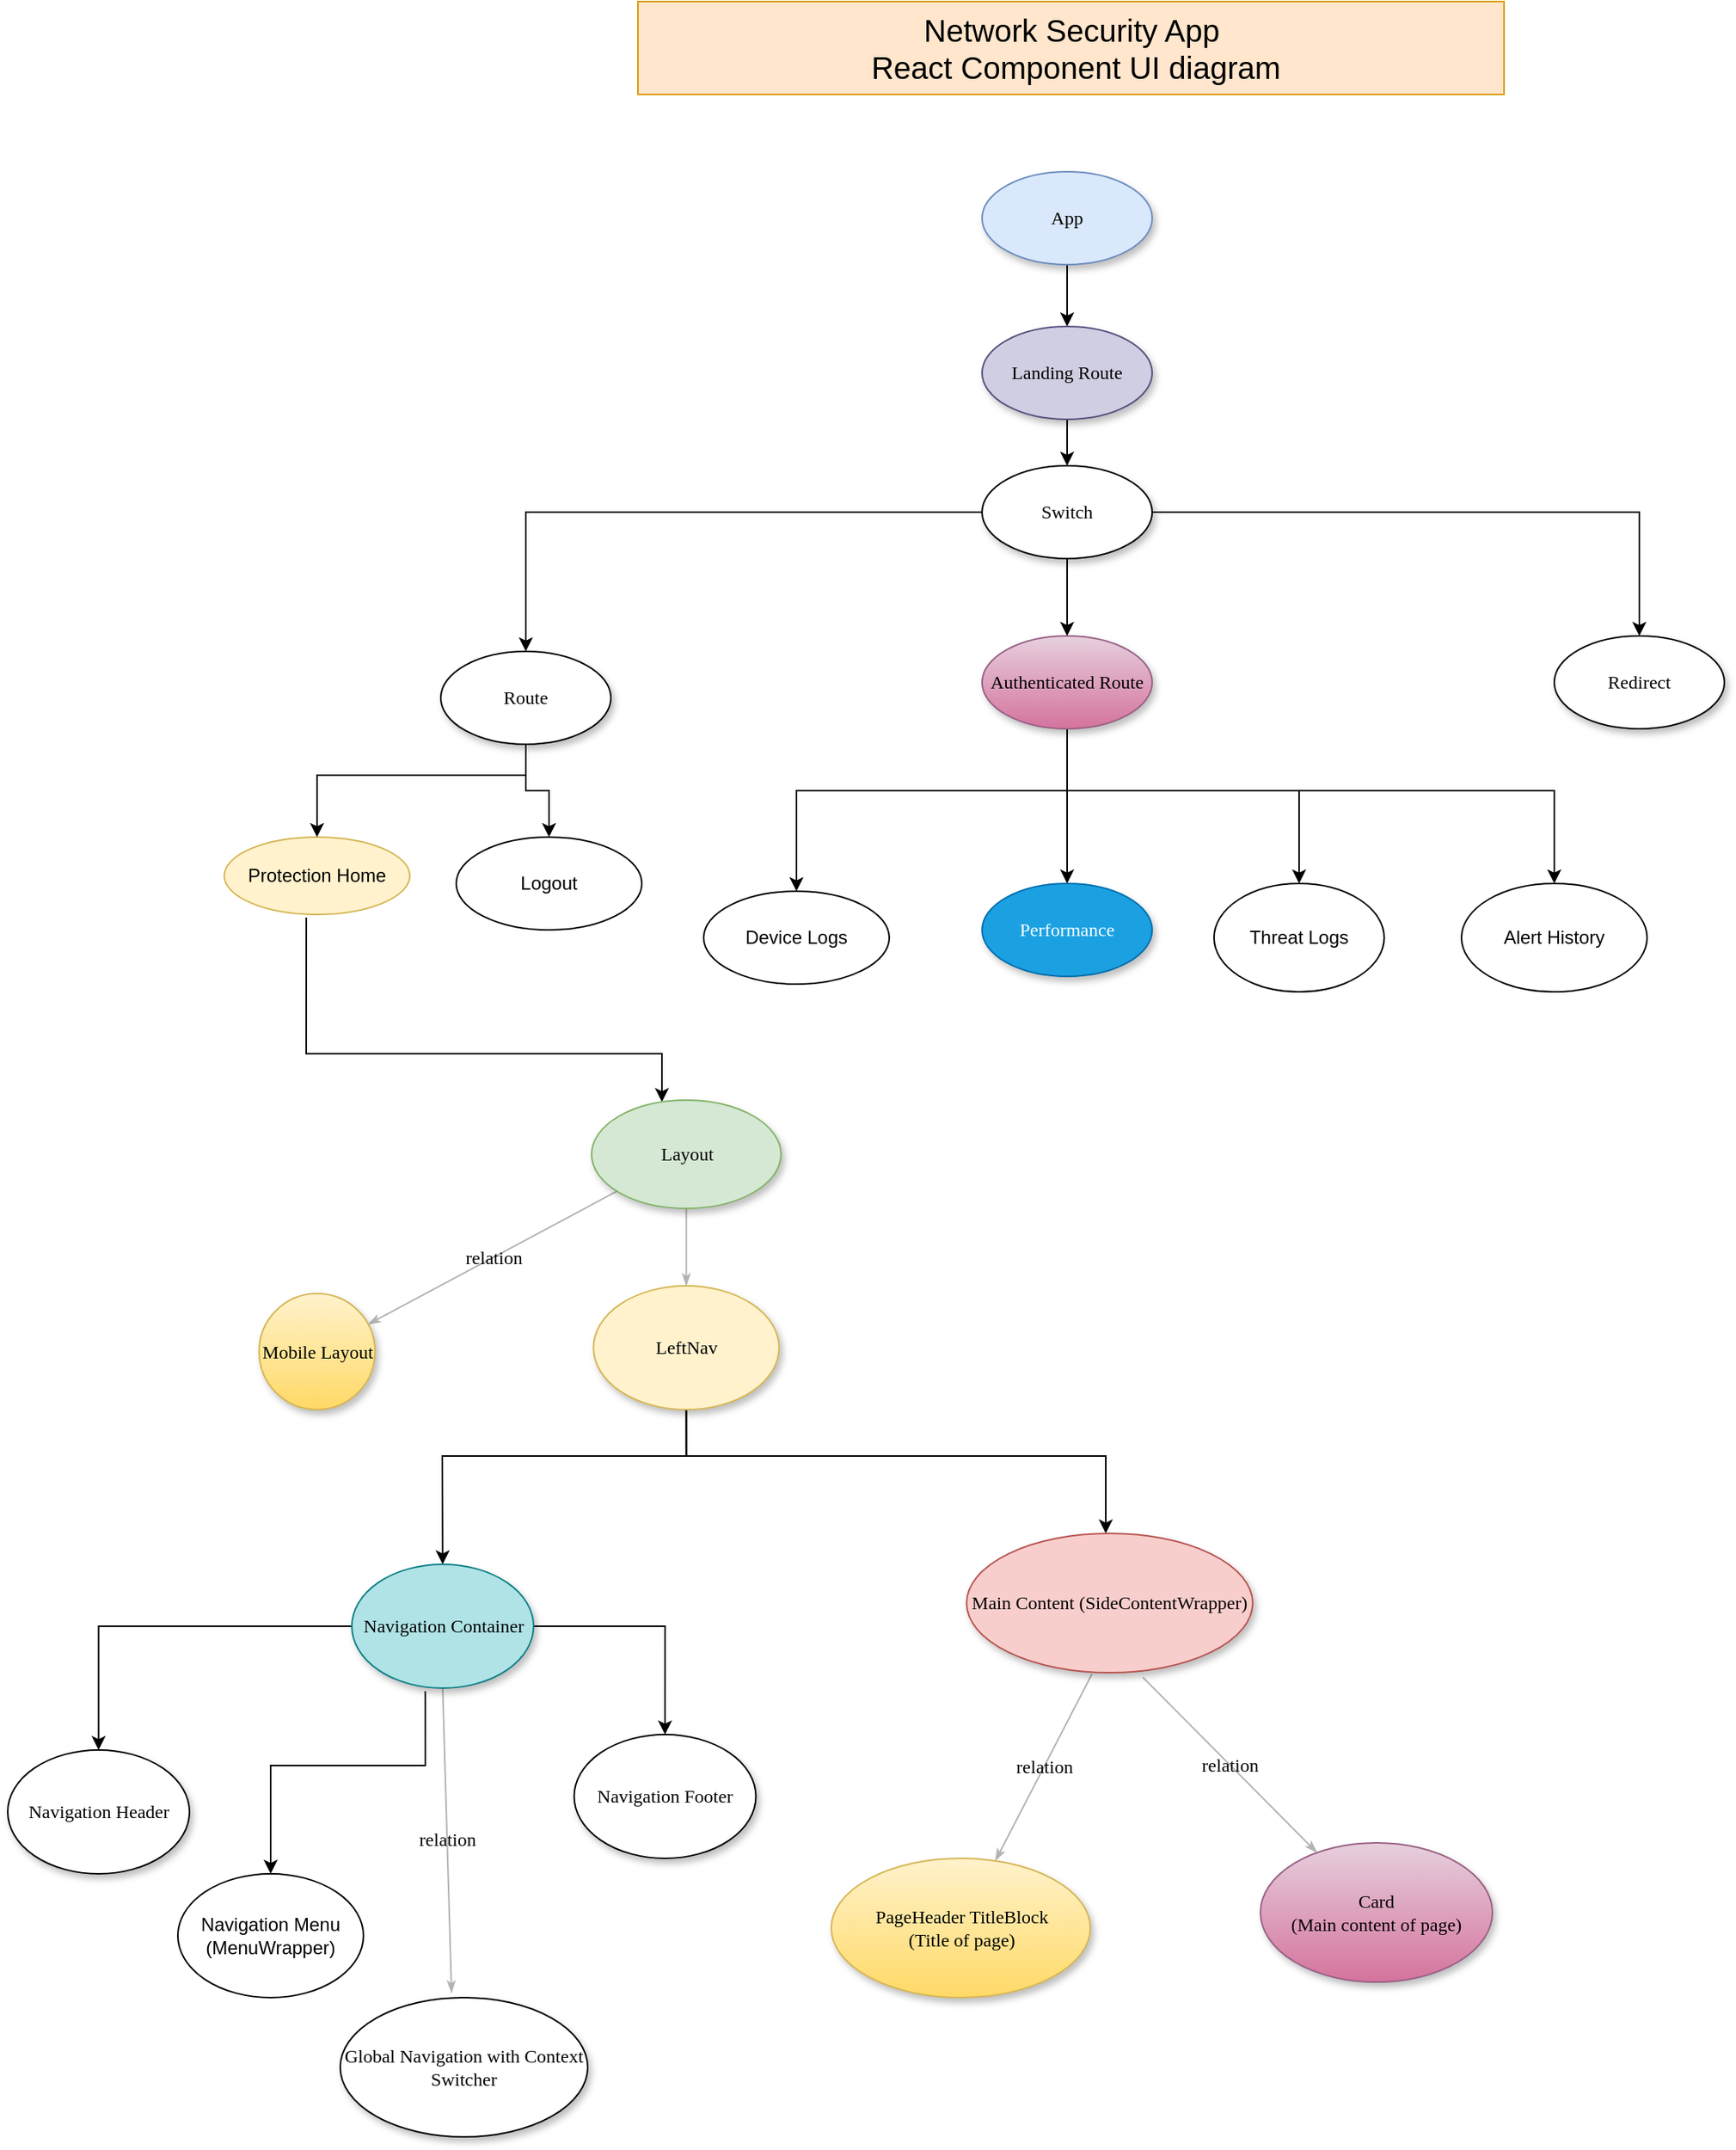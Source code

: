 <mxfile version="14.4.4" type="github">
  <diagram name="Page-1" id="42789a77-a242-8287-6e28-9cd8cfd52e62">
    <mxGraphModel dx="2013" dy="1342" grid="1" gridSize="10" guides="1" tooltips="1" connect="1" arrows="1" fold="1" page="1" pageScale="1" pageWidth="1100" pageHeight="850" background="#ffffff" math="0" shadow="0">
      <root>
        <mxCell id="0" />
        <mxCell id="1" parent="0" />
        <mxCell id="Q6YV-AhHRd9khnx2x_jg-10" value="" style="edgeStyle=orthogonalEdgeStyle;rounded=0;orthogonalLoop=1;jettySize=auto;html=1;" edge="1" parent="1" source="Q6YV-AhHRd9khnx2x_jg-9" target="Q6YV-AhHRd9khnx2x_jg-7">
          <mxGeometry relative="1" as="geometry" />
        </mxCell>
        <mxCell id="1ea317790d2ca983-12" style="edgeStyle=none;rounded=1;html=1;labelBackgroundColor=none;startArrow=none;startFill=0;startSize=5;endArrow=classicThin;endFill=1;endSize=5;jettySize=auto;orthogonalLoop=1;strokeColor=#B3B3B3;strokeWidth=1;fontFamily=Verdana;fontSize=12" parent="1" source="1ea317790d2ca983-1" target="1ea317790d2ca983-2" edge="1">
          <mxGeometry relative="1" as="geometry" />
        </mxCell>
        <mxCell id="1ea317790d2ca983-13" value="relation" style="edgeStyle=none;rounded=1;html=1;labelBackgroundColor=none;startArrow=none;startFill=0;startSize=5;endArrow=classicThin;endFill=1;endSize=5;jettySize=auto;orthogonalLoop=1;strokeColor=#B3B3B3;strokeWidth=1;fontFamily=Verdana;fontSize=12" parent="1" source="1ea317790d2ca983-1" target="1ea317790d2ca983-9" edge="1">
          <mxGeometry relative="1" as="geometry" />
        </mxCell>
        <mxCell id="Q6YV-AhHRd9khnx2x_jg-2" value="" style="edgeStyle=orthogonalEdgeStyle;rounded=0;orthogonalLoop=1;jettySize=auto;html=1;exitX=0.442;exitY=1.04;exitDx=0;exitDy=0;exitPerimeter=0;" edge="1" parent="1" source="Q6YV-AhHRd9khnx2x_jg-25" target="1ea317790d2ca983-1">
          <mxGeometry relative="1" as="geometry">
            <Array as="points">
              <mxPoint x="93" />
              <mxPoint x="323" />
            </Array>
          </mxGeometry>
        </mxCell>
        <mxCell id="1ea317790d2ca983-1" value="Layout" style="ellipse;whiteSpace=wrap;html=1;rounded=0;shadow=1;comic=0;labelBackgroundColor=none;strokeWidth=1;fontFamily=Verdana;fontSize=12;align=center;fillColor=#d5e8d4;strokeColor=#82b366;" parent="1" vertex="1">
          <mxGeometry x="277.5" y="30" width="122.5" height="70" as="geometry" />
        </mxCell>
        <mxCell id="1ea317790d2ca983-21" value="relation" style="edgeStyle=none;rounded=1;html=1;labelBackgroundColor=none;startArrow=none;startFill=0;startSize=5;endArrow=classicThin;endFill=1;endSize=5;jettySize=auto;orthogonalLoop=1;strokeColor=#B3B3B3;strokeWidth=1;fontFamily=Verdana;fontSize=12;exitX=0.438;exitY=1.011;exitDx=0;exitDy=0;exitPerimeter=0;" parent="1" source="Q6YV-AhHRd9khnx2x_jg-34" target="1ea317790d2ca983-7" edge="1">
          <mxGeometry relative="1" as="geometry" />
        </mxCell>
        <mxCell id="1ea317790d2ca983-22" value="relation" style="edgeStyle=none;rounded=1;html=1;labelBackgroundColor=none;startArrow=none;startFill=0;startSize=5;endArrow=classicThin;endFill=1;endSize=5;jettySize=auto;orthogonalLoop=1;strokeColor=#B3B3B3;strokeWidth=1;fontFamily=Verdana;fontSize=12;exitX=0.616;exitY=1.033;exitDx=0;exitDy=0;exitPerimeter=0;" parent="1" source="Q6YV-AhHRd9khnx2x_jg-34" target="1ea317790d2ca983-6" edge="1">
          <mxGeometry relative="1" as="geometry" />
        </mxCell>
        <mxCell id="Q6YV-AhHRd9khnx2x_jg-33" value="" style="edgeStyle=orthogonalEdgeStyle;rounded=0;orthogonalLoop=1;jettySize=auto;html=1;exitX=0.5;exitY=1;exitDx=0;exitDy=0;" edge="1" parent="1" source="1ea317790d2ca983-2" target="Q6YV-AhHRd9khnx2x_jg-32">
          <mxGeometry relative="1" as="geometry">
            <Array as="points">
              <mxPoint x="339" y="260" />
              <mxPoint x="181" y="260" />
            </Array>
          </mxGeometry>
        </mxCell>
        <mxCell id="Q6YV-AhHRd9khnx2x_jg-35" value="" style="edgeStyle=orthogonalEdgeStyle;rounded=0;orthogonalLoop=1;jettySize=auto;html=1;exitX=0.5;exitY=1;exitDx=0;exitDy=0;" edge="1" parent="1" source="1ea317790d2ca983-2" target="Q6YV-AhHRd9khnx2x_jg-34">
          <mxGeometry relative="1" as="geometry">
            <Array as="points">
              <mxPoint x="339" y="260" />
              <mxPoint x="610" y="260" />
            </Array>
          </mxGeometry>
        </mxCell>
        <mxCell id="1ea317790d2ca983-2" value="LeftNav" style="ellipse;whiteSpace=wrap;html=1;rounded=0;shadow=1;comic=0;labelBackgroundColor=none;strokeWidth=1;fontFamily=Verdana;fontSize=12;align=center;fillColor=#fff2cc;strokeColor=#d6b656;" parent="1" vertex="1">
          <mxGeometry x="278.75" y="150" width="120" height="80" as="geometry" />
        </mxCell>
        <mxCell id="1ea317790d2ca983-6" value="&lt;span&gt;Card&lt;br&gt;(Main content of page)&lt;br&gt;&lt;/span&gt;" style="ellipse;whiteSpace=wrap;html=1;rounded=0;shadow=1;comic=0;labelBackgroundColor=none;strokeWidth=1;fontFamily=Verdana;fontSize=12;align=center;gradientColor=#d5739d;fillColor=#e6d0de;strokeColor=#996185;" parent="1" vertex="1">
          <mxGeometry x="710" y="510" width="150" height="90" as="geometry" />
        </mxCell>
        <mxCell id="1ea317790d2ca983-7" value="&lt;span&gt;PageHeader TitleBlock&lt;br&gt;(Title of page)&lt;br&gt;&lt;/span&gt;" style="ellipse;whiteSpace=wrap;html=1;rounded=0;shadow=1;comic=0;labelBackgroundColor=none;strokeWidth=1;fontFamily=Verdana;fontSize=12;align=center;gradientColor=#ffd966;fillColor=#fff2cc;strokeColor=#d6b656;" parent="1" vertex="1">
          <mxGeometry x="432.5" y="520" width="167.5" height="90" as="geometry" />
        </mxCell>
        <mxCell id="1ea317790d2ca983-9" value="Mobile Layout" style="ellipse;whiteSpace=wrap;html=1;rounded=0;shadow=1;comic=0;labelBackgroundColor=none;strokeWidth=1;fontFamily=Verdana;fontSize=12;align=center;gradientColor=#ffd966;fillColor=#fff2cc;strokeColor=#d6b656;" parent="1" vertex="1">
          <mxGeometry x="62.5" y="155" width="75" height="75" as="geometry" />
        </mxCell>
        <mxCell id="Q6YV-AhHRd9khnx2x_jg-4" value="" style="edgeStyle=orthogonalEdgeStyle;rounded=0;orthogonalLoop=1;jettySize=auto;html=1;" edge="1" parent="1" source="Q6YV-AhHRd9khnx2x_jg-3" target="Q6YV-AhHRd9khnx2x_jg-1">
          <mxGeometry relative="1" as="geometry" />
        </mxCell>
        <mxCell id="Q6YV-AhHRd9khnx2x_jg-1" value="Performance" style="ellipse;whiteSpace=wrap;html=1;rounded=0;shadow=1;comic=0;labelBackgroundColor=none;strokeWidth=1;fontFamily=Verdana;fontSize=12;align=center;fillColor=#1ba1e2;strokeColor=#006EAF;fontColor=#ffffff;" vertex="1" parent="1">
          <mxGeometry x="530" y="-110" width="110" height="60" as="geometry" />
        </mxCell>
        <mxCell id="Q6YV-AhHRd9khnx2x_jg-6" value="" style="edgeStyle=orthogonalEdgeStyle;rounded=0;orthogonalLoop=1;jettySize=auto;html=1;" edge="1" parent="1" source="Q6YV-AhHRd9khnx2x_jg-5" target="Q6YV-AhHRd9khnx2x_jg-3">
          <mxGeometry relative="1" as="geometry" />
        </mxCell>
        <mxCell id="Q6YV-AhHRd9khnx2x_jg-20" value="" style="edgeStyle=orthogonalEdgeStyle;rounded=0;orthogonalLoop=1;jettySize=auto;html=1;entryX=0.5;entryY=0;entryDx=0;entryDy=0;" edge="1" parent="1" source="Q6YV-AhHRd9khnx2x_jg-3" target="Q6YV-AhHRd9khnx2x_jg-19">
          <mxGeometry relative="1" as="geometry">
            <mxPoint x="445" y="-160" as="targetPoint" />
            <Array as="points">
              <mxPoint x="585" y="-170" />
              <mxPoint x="410" y="-170" />
            </Array>
          </mxGeometry>
        </mxCell>
        <mxCell id="Q6YV-AhHRd9khnx2x_jg-21" value="" style="edgeStyle=orthogonalEdgeStyle;rounded=0;orthogonalLoop=1;jettySize=auto;html=1;" edge="1" parent="1" source="Q6YV-AhHRd9khnx2x_jg-3" target="Q6YV-AhHRd9khnx2x_jg-22">
          <mxGeometry relative="1" as="geometry">
            <mxPoint x="710" y="-90" as="targetPoint" />
            <Array as="points">
              <mxPoint x="585" y="-170" />
              <mxPoint x="735" y="-170" />
            </Array>
          </mxGeometry>
        </mxCell>
        <mxCell id="Q6YV-AhHRd9khnx2x_jg-23" value="" style="edgeStyle=orthogonalEdgeStyle;rounded=0;orthogonalLoop=1;jettySize=auto;html=1;" edge="1" parent="1" source="Q6YV-AhHRd9khnx2x_jg-3" target="Q6YV-AhHRd9khnx2x_jg-24">
          <mxGeometry relative="1" as="geometry">
            <mxPoint x="850" y="-110" as="targetPoint" />
            <Array as="points">
              <mxPoint x="585" y="-170" />
              <mxPoint x="900" y="-170" />
            </Array>
          </mxGeometry>
        </mxCell>
        <mxCell id="Q6YV-AhHRd9khnx2x_jg-3" value="Authenticated Route" style="ellipse;whiteSpace=wrap;html=1;rounded=0;shadow=1;comic=0;labelBackgroundColor=none;strokeWidth=1;fontFamily=Verdana;fontSize=12;align=center;gradientColor=#d5739d;fillColor=#e6d0de;strokeColor=#996185;" vertex="1" parent="1">
          <mxGeometry x="530" y="-270" width="110" height="60" as="geometry" />
        </mxCell>
        <mxCell id="Q6YV-AhHRd9khnx2x_jg-8" value="" style="edgeStyle=orthogonalEdgeStyle;rounded=0;orthogonalLoop=1;jettySize=auto;html=1;" edge="1" parent="1" source="Q6YV-AhHRd9khnx2x_jg-7" target="Q6YV-AhHRd9khnx2x_jg-5">
          <mxGeometry relative="1" as="geometry" />
        </mxCell>
        <mxCell id="Q6YV-AhHRd9khnx2x_jg-12" value="" style="edgeStyle=orthogonalEdgeStyle;rounded=0;orthogonalLoop=1;jettySize=auto;html=1;" edge="1" parent="1" source="Q6YV-AhHRd9khnx2x_jg-5" target="Q6YV-AhHRd9khnx2x_jg-11">
          <mxGeometry relative="1" as="geometry" />
        </mxCell>
        <mxCell id="Q6YV-AhHRd9khnx2x_jg-14" value="" style="edgeStyle=orthogonalEdgeStyle;rounded=0;orthogonalLoop=1;jettySize=auto;html=1;" edge="1" parent="1" source="Q6YV-AhHRd9khnx2x_jg-5" target="Q6YV-AhHRd9khnx2x_jg-13">
          <mxGeometry relative="1" as="geometry" />
        </mxCell>
        <mxCell id="Q6YV-AhHRd9khnx2x_jg-5" value="Switch" style="ellipse;whiteSpace=wrap;html=1;rounded=0;shadow=1;comic=0;labelBackgroundColor=none;strokeWidth=1;fontFamily=Verdana;fontSize=12;align=center;" vertex="1" parent="1">
          <mxGeometry x="530" y="-380" width="110" height="60" as="geometry" />
        </mxCell>
        <mxCell id="Q6YV-AhHRd9khnx2x_jg-7" value="Landing Route" style="ellipse;whiteSpace=wrap;html=1;rounded=0;shadow=1;comic=0;labelBackgroundColor=none;strokeWidth=1;fontFamily=Verdana;fontSize=12;align=center;fillColor=#d0cee2;strokeColor=#56517e;" vertex="1" parent="1">
          <mxGeometry x="530" y="-470" width="110" height="60" as="geometry" />
        </mxCell>
        <mxCell id="Q6YV-AhHRd9khnx2x_jg-9" value="App" style="ellipse;whiteSpace=wrap;html=1;rounded=0;shadow=1;comic=0;labelBackgroundColor=none;strokeWidth=1;fontFamily=Verdana;fontSize=12;align=center;fillColor=#dae8fc;strokeColor=#6c8ebf;" vertex="1" parent="1">
          <mxGeometry x="530" y="-570" width="110" height="60" as="geometry" />
        </mxCell>
        <mxCell id="Q6YV-AhHRd9khnx2x_jg-27" value="" style="edgeStyle=orthogonalEdgeStyle;rounded=0;orthogonalLoop=1;jettySize=auto;html=1;" edge="1" parent="1" source="Q6YV-AhHRd9khnx2x_jg-11" target="Q6YV-AhHRd9khnx2x_jg-26">
          <mxGeometry relative="1" as="geometry" />
        </mxCell>
        <mxCell id="Q6YV-AhHRd9khnx2x_jg-11" value="Route" style="ellipse;whiteSpace=wrap;html=1;rounded=0;shadow=1;comic=0;labelBackgroundColor=none;strokeWidth=1;fontFamily=Verdana;fontSize=12;align=center;" vertex="1" parent="1">
          <mxGeometry x="180" y="-260" width="110" height="60" as="geometry" />
        </mxCell>
        <mxCell id="Q6YV-AhHRd9khnx2x_jg-13" value="Redirect" style="ellipse;whiteSpace=wrap;html=1;rounded=0;shadow=1;comic=0;labelBackgroundColor=none;strokeWidth=1;fontFamily=Verdana;fontSize=12;align=center;" vertex="1" parent="1">
          <mxGeometry x="900" y="-270" width="110" height="60" as="geometry" />
        </mxCell>
        <mxCell id="Q6YV-AhHRd9khnx2x_jg-19" value="Device Logs" style="ellipse;whiteSpace=wrap;html=1;" vertex="1" parent="1">
          <mxGeometry x="350" y="-105" width="120" height="60" as="geometry" />
        </mxCell>
        <mxCell id="Q6YV-AhHRd9khnx2x_jg-22" value="Threat Logs" style="ellipse;whiteSpace=wrap;html=1;" vertex="1" parent="1">
          <mxGeometry x="680" y="-110" width="110" height="70" as="geometry" />
        </mxCell>
        <mxCell id="Q6YV-AhHRd9khnx2x_jg-24" value="Alert History" style="ellipse;whiteSpace=wrap;html=1;" vertex="1" parent="1">
          <mxGeometry x="840" y="-110" width="120" height="70" as="geometry" />
        </mxCell>
        <mxCell id="Q6YV-AhHRd9khnx2x_jg-25" value="Protection Home" style="ellipse;whiteSpace=wrap;html=1;fillColor=#fff2cc;strokeColor=#d6b656;" vertex="1" parent="1">
          <mxGeometry x="40" y="-140" width="120" height="50" as="geometry" />
        </mxCell>
        <mxCell id="Q6YV-AhHRd9khnx2x_jg-26" value="Logout" style="ellipse;whiteSpace=wrap;html=1;" vertex="1" parent="1">
          <mxGeometry x="190" y="-140" width="120" height="60" as="geometry" />
        </mxCell>
        <mxCell id="Q6YV-AhHRd9khnx2x_jg-28" value="" style="edgeStyle=orthogonalEdgeStyle;rounded=0;orthogonalLoop=1;jettySize=auto;html=1;entryX=0.5;entryY=0;entryDx=0;entryDy=0;" edge="1" parent="1" target="Q6YV-AhHRd9khnx2x_jg-25">
          <mxGeometry relative="1" as="geometry">
            <mxPoint x="235" y="-180" as="sourcePoint" />
            <mxPoint x="260" y="-130" as="targetPoint" />
            <Array as="points">
              <mxPoint x="187" y="-180" />
              <mxPoint x="100" y="-180" />
            </Array>
          </mxGeometry>
        </mxCell>
        <mxCell id="Q6YV-AhHRd9khnx2x_jg-29" value="&lt;span&gt;Global Navigation with Context Switcher&lt;/span&gt;" style="ellipse;whiteSpace=wrap;html=1;rounded=0;shadow=1;comic=0;labelBackgroundColor=none;strokeWidth=1;fontFamily=Verdana;fontSize=12;align=center;" vertex="1" parent="1">
          <mxGeometry x="115" y="610" width="160" height="90" as="geometry" />
        </mxCell>
        <mxCell id="Q6YV-AhHRd9khnx2x_jg-30" value="relation" style="edgeStyle=none;rounded=1;html=1;labelBackgroundColor=none;startArrow=none;startFill=0;startSize=5;endArrow=classicThin;endFill=1;endSize=5;jettySize=auto;orthogonalLoop=1;strokeColor=#B3B3B3;strokeWidth=1;fontFamily=Verdana;fontSize=12;entryX=0.45;entryY=-0.033;entryDx=0;entryDy=0;entryPerimeter=0;exitX=0.5;exitY=1;exitDx=0;exitDy=0;" edge="1" parent="1" source="Q6YV-AhHRd9khnx2x_jg-32" target="Q6YV-AhHRd9khnx2x_jg-29">
          <mxGeometry relative="1" as="geometry">
            <mxPoint x="362.497" y="170.0" as="sourcePoint" />
            <mxPoint x="435.099" y="293.456" as="targetPoint" />
          </mxGeometry>
        </mxCell>
        <mxCell id="Q6YV-AhHRd9khnx2x_jg-31" value="&lt;font style=&quot;font-size: 20px&quot;&gt;Network Security App&lt;br&gt;&amp;nbsp;React Component UI diagram&lt;/font&gt;" style="text;html=1;strokeColor=#d79b00;fillColor=#ffe6cc;align=center;verticalAlign=middle;whiteSpace=wrap;rounded=0;" vertex="1" parent="1">
          <mxGeometry x="307.5" y="-680" width="560" height="60" as="geometry" />
        </mxCell>
        <mxCell id="Q6YV-AhHRd9khnx2x_jg-37" value="" style="edgeStyle=orthogonalEdgeStyle;rounded=0;orthogonalLoop=1;jettySize=auto;html=1;" edge="1" parent="1" source="Q6YV-AhHRd9khnx2x_jg-32" target="Q6YV-AhHRd9khnx2x_jg-36">
          <mxGeometry relative="1" as="geometry" />
        </mxCell>
        <mxCell id="Q6YV-AhHRd9khnx2x_jg-39" value="" style="edgeStyle=orthogonalEdgeStyle;rounded=0;orthogonalLoop=1;jettySize=auto;html=1;" edge="1" parent="1" source="Q6YV-AhHRd9khnx2x_jg-32" target="Q6YV-AhHRd9khnx2x_jg-38">
          <mxGeometry relative="1" as="geometry" />
        </mxCell>
        <mxCell id="Q6YV-AhHRd9khnx2x_jg-32" value="Navigation Container" style="ellipse;whiteSpace=wrap;html=1;rounded=0;shadow=1;comic=0;labelBackgroundColor=none;strokeWidth=1;fontFamily=Verdana;fontSize=12;align=center;fillColor=#b0e3e6;strokeColor=#0e8088;" vertex="1" parent="1">
          <mxGeometry x="122.5" y="330" width="117.5" height="80" as="geometry" />
        </mxCell>
        <mxCell id="Q6YV-AhHRd9khnx2x_jg-34" value="Main Content (SideContentWrapper)" style="ellipse;whiteSpace=wrap;html=1;rounded=0;shadow=1;comic=0;labelBackgroundColor=none;strokeWidth=1;fontFamily=Verdana;fontSize=12;align=center;fillColor=#f8cecc;strokeColor=#b85450;" vertex="1" parent="1">
          <mxGeometry x="520" y="310" width="185" height="90" as="geometry" />
        </mxCell>
        <mxCell id="Q6YV-AhHRd9khnx2x_jg-36" value="Navigation Header" style="ellipse;whiteSpace=wrap;html=1;rounded=0;shadow=1;comic=0;labelBackgroundColor=none;strokeWidth=1;fontFamily=Verdana;fontSize=12;align=center;" vertex="1" parent="1">
          <mxGeometry x="-100" y="450" width="117.5" height="80" as="geometry" />
        </mxCell>
        <mxCell id="Q6YV-AhHRd9khnx2x_jg-38" value="Navigation Footer" style="ellipse;whiteSpace=wrap;html=1;rounded=0;shadow=1;comic=0;labelBackgroundColor=none;strokeWidth=1;fontFamily=Verdana;fontSize=12;align=center;" vertex="1" parent="1">
          <mxGeometry x="266.25" y="440" width="117.5" height="80" as="geometry" />
        </mxCell>
        <mxCell id="Q6YV-AhHRd9khnx2x_jg-40" value="Navigation Menu (MenuWrapper)" style="ellipse;whiteSpace=wrap;html=1;" vertex="1" parent="1">
          <mxGeometry x="10" y="530" width="120" height="80" as="geometry" />
        </mxCell>
        <mxCell id="Q6YV-AhHRd9khnx2x_jg-41" value="" style="edgeStyle=orthogonalEdgeStyle;rounded=0;orthogonalLoop=1;jettySize=auto;html=1;entryX=0.5;entryY=0;entryDx=0;entryDy=0;exitX=0.404;exitY=1.025;exitDx=0;exitDy=0;exitPerimeter=0;" edge="1" parent="1" source="Q6YV-AhHRd9khnx2x_jg-32" target="Q6YV-AhHRd9khnx2x_jg-40">
          <mxGeometry relative="1" as="geometry">
            <mxPoint x="160" y="420" as="sourcePoint" />
            <mxPoint x="-31.25" y="460" as="targetPoint" />
            <Array as="points">
              <mxPoint x="170" y="460" />
              <mxPoint x="70" y="460" />
            </Array>
          </mxGeometry>
        </mxCell>
      </root>
    </mxGraphModel>
  </diagram>
</mxfile>
